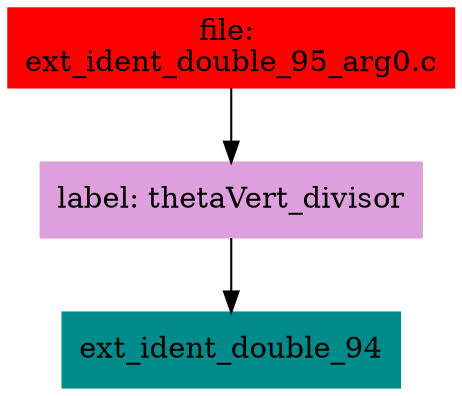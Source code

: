 digraph G {
node [shape=box]

0 [label="file: 
ext_ident_double_95_arg0.c",color=red, style=filled]
1 [label="label: thetaVert_divisor",color=plum, style=filled]
0 -> 1
2 [label="ext_ident_double_94",color=cyan4, style=filled]
1 -> 2


}

